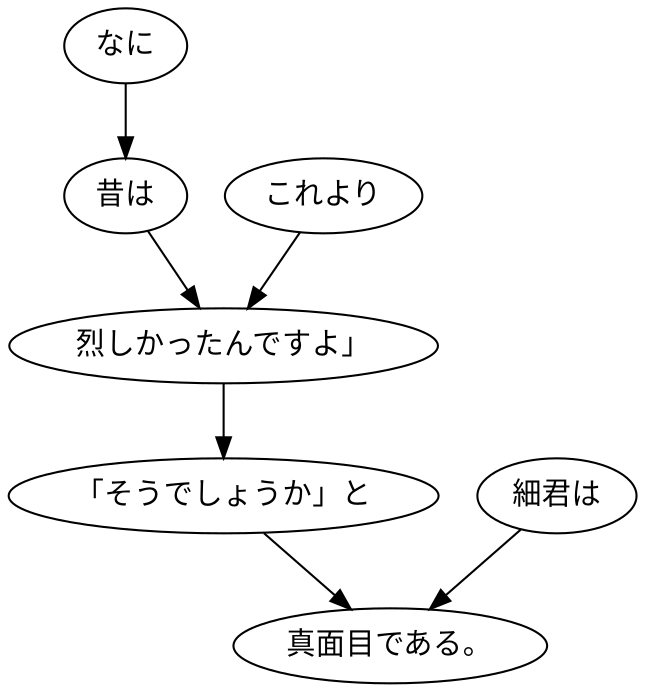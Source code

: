 digraph graph3681 {
	node0 [label="なに"];
	node1 [label="昔は"];
	node2 [label="これより"];
	node3 [label="烈しかったんですよ」"];
	node4 [label="「そうでしょうか」と"];
	node5 [label="細君は"];
	node6 [label="真面目である。"];
	node0 -> node1;
	node1 -> node3;
	node2 -> node3;
	node3 -> node4;
	node4 -> node6;
	node5 -> node6;
}
